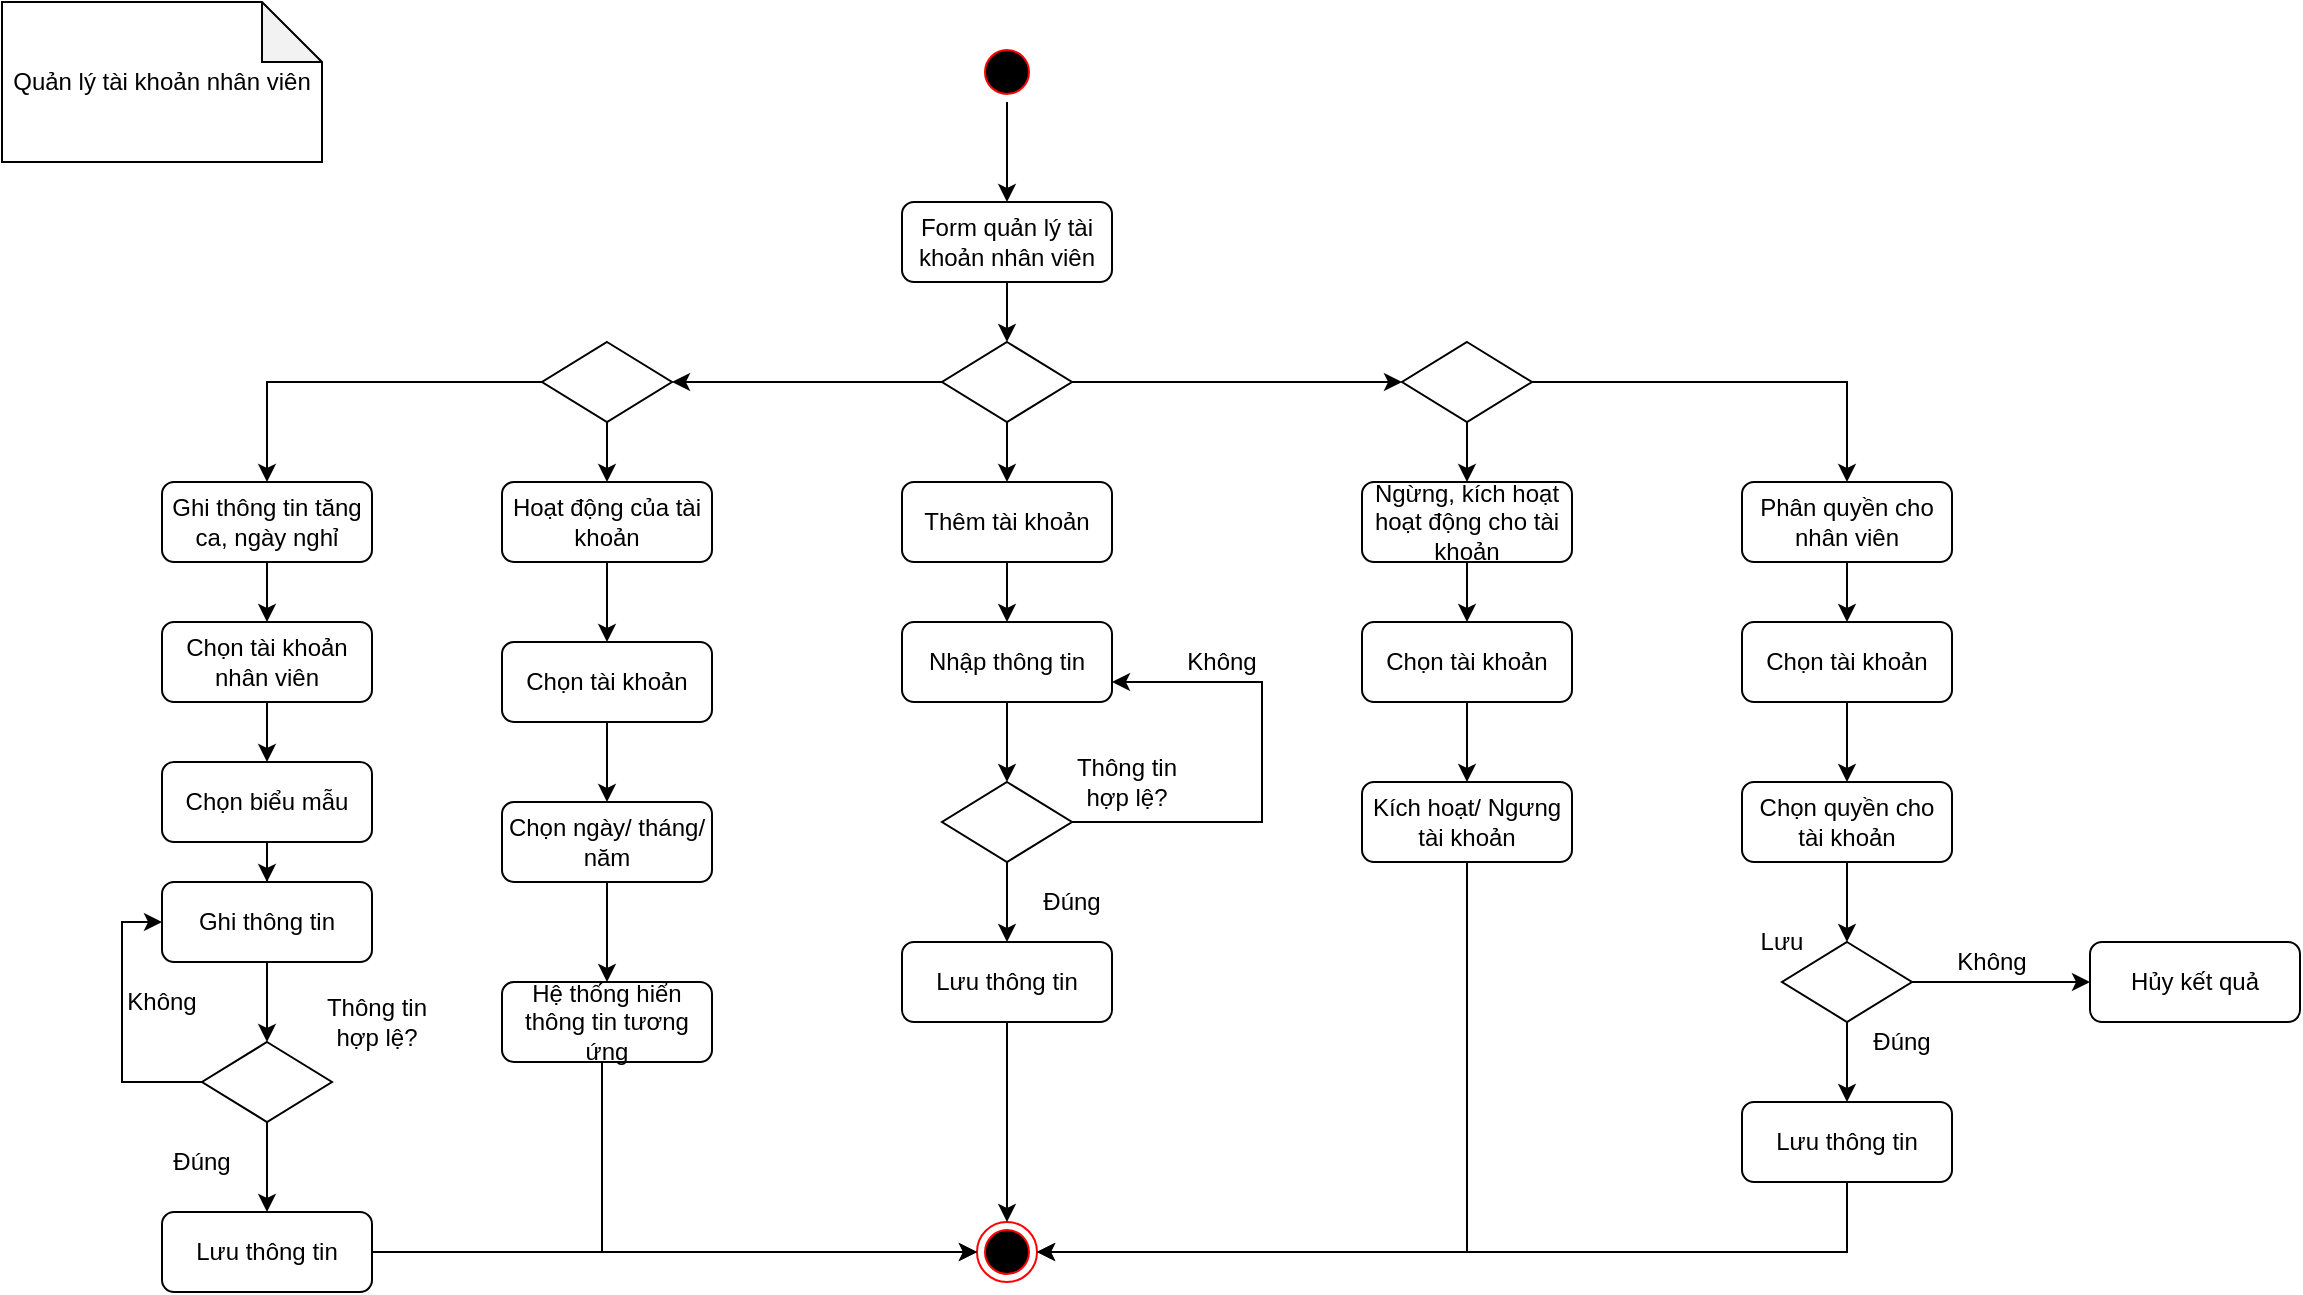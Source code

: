 <mxfile version="13.9.9" type="device"><diagram name="Page-1" id="e7e014a7-5840-1c2e-5031-d8a46d1fe8dd"><mxGraphModel dx="1092" dy="495" grid="1" gridSize="10" guides="1" tooltips="1" connect="1" arrows="1" fold="1" page="1" pageScale="1" pageWidth="1169" pageHeight="826" background="#ffffff" math="0" shadow="0"><root><mxCell id="0"/><mxCell id="1" parent="0"/><mxCell id="q7l1xx5kAVfllZ6PnjyE-11" style="edgeStyle=orthogonalEdgeStyle;rounded=0;orthogonalLoop=1;jettySize=auto;html=1;" parent="1" source="5" target="oe2-ipfIPPVTRvUnXvWy-43" edge="1"><mxGeometry relative="1" as="geometry"/></mxCell><mxCell id="5" value="" style="ellipse;shape=startState;fillColor=#000000;strokeColor=#ff0000;" parent="1" vertex="1"><mxGeometry x="507.5" y="160" width="30" height="30" as="geometry"/></mxCell><mxCell id="oe2-ipfIPPVTRvUnXvWy-42" value="Quản lý tài khoản nhân viên" style="shape=note;whiteSpace=wrap;html=1;backgroundOutline=1;darkOpacity=0.05;rotation=0;" parent="1" vertex="1"><mxGeometry x="20" y="140" width="160" height="80" as="geometry"/></mxCell><mxCell id="oe2-ipfIPPVTRvUnXvWy-45" style="edgeStyle=orthogonalEdgeStyle;rounded=0;orthogonalLoop=1;jettySize=auto;html=1;entryX=0.5;entryY=0;entryDx=0;entryDy=0;" parent="1" source="oe2-ipfIPPVTRvUnXvWy-43" target="oe2-ipfIPPVTRvUnXvWy-44" edge="1"><mxGeometry relative="1" as="geometry"><Array as="points"><mxPoint x="523" y="310"/><mxPoint x="523" y="310"/></Array></mxGeometry></mxCell><mxCell id="oe2-ipfIPPVTRvUnXvWy-43" value="Form quản lý tài khoản nhân viên" style="rounded=1;whiteSpace=wrap;html=1;" parent="1" vertex="1"><mxGeometry x="470" y="240" width="105" height="40" as="geometry"/></mxCell><mxCell id="q7l1xx5kAVfllZ6PnjyE-14" style="edgeStyle=orthogonalEdgeStyle;rounded=0;orthogonalLoop=1;jettySize=auto;html=1;" parent="1" source="oe2-ipfIPPVTRvUnXvWy-44" target="q7l1xx5kAVfllZ6PnjyE-13" edge="1"><mxGeometry relative="1" as="geometry"/></mxCell><mxCell id="q7l1xx5kAVfllZ6PnjyE-31" style="edgeStyle=orthogonalEdgeStyle;rounded=0;orthogonalLoop=1;jettySize=auto;html=1;" parent="1" source="oe2-ipfIPPVTRvUnXvWy-44" target="q7l1xx5kAVfllZ6PnjyE-30" edge="1"><mxGeometry relative="1" as="geometry"/></mxCell><mxCell id="q7l1xx5kAVfllZ6PnjyE-38" style="edgeStyle=orthogonalEdgeStyle;rounded=0;orthogonalLoop=1;jettySize=auto;html=1;" parent="1" source="oe2-ipfIPPVTRvUnXvWy-44" target="q7l1xx5kAVfllZ6PnjyE-34" edge="1"><mxGeometry relative="1" as="geometry"/></mxCell><mxCell id="oe2-ipfIPPVTRvUnXvWy-44" value="" style="rhombus;whiteSpace=wrap;html=1;" parent="1" vertex="1"><mxGeometry x="490" y="310" width="65" height="40" as="geometry"/></mxCell><mxCell id="oe2-ipfIPPVTRvUnXvWy-100" value="" style="ellipse;html=1;shape=endState;fillColor=#000000;strokeColor=#ff0000;" parent="1" vertex="1"><mxGeometry x="507.5" y="750" width="30" height="30" as="geometry"/></mxCell><mxCell id="q7l1xx5kAVfllZ6PnjyE-83" style="edgeStyle=orthogonalEdgeStyle;rounded=0;orthogonalLoop=1;jettySize=auto;html=1;" parent="1" source="q7l1xx5kAVfllZ6PnjyE-6" target="q7l1xx5kAVfllZ6PnjyE-82" edge="1"><mxGeometry relative="1" as="geometry"/></mxCell><mxCell id="q7l1xx5kAVfllZ6PnjyE-6" value="Ghi thông tin tăng ca, ngày nghỉ" style="rounded=1;whiteSpace=wrap;html=1;" parent="1" vertex="1"><mxGeometry x="100" y="380" width="105" height="40" as="geometry"/></mxCell><mxCell id="q7l1xx5kAVfllZ6PnjyE-59" style="edgeStyle=orthogonalEdgeStyle;rounded=0;orthogonalLoop=1;jettySize=auto;html=1;" parent="1" source="q7l1xx5kAVfllZ6PnjyE-7" target="q7l1xx5kAVfllZ6PnjyE-58" edge="1"><mxGeometry relative="1" as="geometry"/></mxCell><mxCell id="q7l1xx5kAVfllZ6PnjyE-7" value="Phân quyền cho nhân viên" style="rounded=1;whiteSpace=wrap;html=1;" parent="1" vertex="1"><mxGeometry x="890" y="380" width="105" height="40" as="geometry"/></mxCell><mxCell id="q7l1xx5kAVfllZ6PnjyE-40" style="edgeStyle=orthogonalEdgeStyle;rounded=0;orthogonalLoop=1;jettySize=auto;html=1;" parent="1" source="q7l1xx5kAVfllZ6PnjyE-8" target="q7l1xx5kAVfllZ6PnjyE-39" edge="1"><mxGeometry relative="1" as="geometry"/></mxCell><mxCell id="q7l1xx5kAVfllZ6PnjyE-8" value="Ngừng, kích hoạt hoạt động cho tài khoản" style="rounded=1;whiteSpace=wrap;html=1;" parent="1" vertex="1"><mxGeometry x="700" y="380" width="105" height="40" as="geometry"/></mxCell><mxCell id="q7l1xx5kAVfllZ6PnjyE-76" style="edgeStyle=orthogonalEdgeStyle;rounded=0;orthogonalLoop=1;jettySize=auto;html=1;" parent="1" source="q7l1xx5kAVfllZ6PnjyE-9" target="q7l1xx5kAVfllZ6PnjyE-75" edge="1"><mxGeometry relative="1" as="geometry"/></mxCell><mxCell id="q7l1xx5kAVfllZ6PnjyE-9" value="Hoạt động của tài khoản" style="rounded=1;whiteSpace=wrap;html=1;" parent="1" vertex="1"><mxGeometry x="270" y="380" width="105" height="40" as="geometry"/></mxCell><mxCell id="q7l1xx5kAVfllZ6PnjyE-16" style="edgeStyle=orthogonalEdgeStyle;rounded=0;orthogonalLoop=1;jettySize=auto;html=1;" parent="1" source="q7l1xx5kAVfllZ6PnjyE-13" target="q7l1xx5kAVfllZ6PnjyE-15" edge="1"><mxGeometry relative="1" as="geometry"/></mxCell><mxCell id="q7l1xx5kAVfllZ6PnjyE-13" value="Thêm tài khoản" style="rounded=1;whiteSpace=wrap;html=1;" parent="1" vertex="1"><mxGeometry x="470" y="380" width="105" height="40" as="geometry"/></mxCell><mxCell id="q7l1xx5kAVfllZ6PnjyE-20" style="edgeStyle=orthogonalEdgeStyle;rounded=0;orthogonalLoop=1;jettySize=auto;html=1;" parent="1" source="q7l1xx5kAVfllZ6PnjyE-15" target="q7l1xx5kAVfllZ6PnjyE-19" edge="1"><mxGeometry relative="1" as="geometry"/></mxCell><mxCell id="q7l1xx5kAVfllZ6PnjyE-15" value="Nhập thông tin" style="rounded=1;whiteSpace=wrap;html=1;" parent="1" vertex="1"><mxGeometry x="470" y="450" width="105" height="40" as="geometry"/></mxCell><mxCell id="q7l1xx5kAVfllZ6PnjyE-22" style="edgeStyle=orthogonalEdgeStyle;rounded=0;orthogonalLoop=1;jettySize=auto;html=1;entryX=1;entryY=0.75;entryDx=0;entryDy=0;" parent="1" source="q7l1xx5kAVfllZ6PnjyE-19" target="q7l1xx5kAVfllZ6PnjyE-15" edge="1"><mxGeometry relative="1" as="geometry"><Array as="points"><mxPoint x="650" y="550"/><mxPoint x="650" y="480"/></Array></mxGeometry></mxCell><mxCell id="q7l1xx5kAVfllZ6PnjyE-26" style="edgeStyle=orthogonalEdgeStyle;rounded=0;orthogonalLoop=1;jettySize=auto;html=1;" parent="1" source="q7l1xx5kAVfllZ6PnjyE-19" target="q7l1xx5kAVfllZ6PnjyE-25" edge="1"><mxGeometry relative="1" as="geometry"/></mxCell><mxCell id="q7l1xx5kAVfllZ6PnjyE-19" value="" style="rhombus;whiteSpace=wrap;html=1;" parent="1" vertex="1"><mxGeometry x="490" y="530" width="65" height="40" as="geometry"/></mxCell><mxCell id="q7l1xx5kAVfllZ6PnjyE-21" value="Thông tin hợp lệ?" style="text;html=1;strokeColor=none;fillColor=none;align=center;verticalAlign=middle;whiteSpace=wrap;rounded=0;" parent="1" vertex="1"><mxGeometry x="545" y="520" width="75" height="20" as="geometry"/></mxCell><mxCell id="q7l1xx5kAVfllZ6PnjyE-23" value="Không" style="text;html=1;strokeColor=none;fillColor=none;align=center;verticalAlign=middle;whiteSpace=wrap;rounded=0;" parent="1" vertex="1"><mxGeometry x="610" y="460" width="40" height="20" as="geometry"/></mxCell><mxCell id="q7l1xx5kAVfllZ6PnjyE-24" value="Đúng" style="text;html=1;strokeColor=none;fillColor=none;align=center;verticalAlign=middle;whiteSpace=wrap;rounded=0;" parent="1" vertex="1"><mxGeometry x="535" y="580" width="40" height="20" as="geometry"/></mxCell><mxCell id="q7l1xx5kAVfllZ6PnjyE-28" style="edgeStyle=orthogonalEdgeStyle;rounded=0;orthogonalLoop=1;jettySize=auto;html=1;" parent="1" source="q7l1xx5kAVfllZ6PnjyE-25" target="oe2-ipfIPPVTRvUnXvWy-100" edge="1"><mxGeometry relative="1" as="geometry"/></mxCell><mxCell id="q7l1xx5kAVfllZ6PnjyE-25" value="Lưu thông tin" style="rounded=1;whiteSpace=wrap;html=1;" parent="1" vertex="1"><mxGeometry x="470" y="610" width="105" height="40" as="geometry"/></mxCell><mxCell id="q7l1xx5kAVfllZ6PnjyE-32" style="edgeStyle=orthogonalEdgeStyle;rounded=0;orthogonalLoop=1;jettySize=auto;html=1;" parent="1" source="q7l1xx5kAVfllZ6PnjyE-30" target="q7l1xx5kAVfllZ6PnjyE-8" edge="1"><mxGeometry relative="1" as="geometry"/></mxCell><mxCell id="q7l1xx5kAVfllZ6PnjyE-33" style="edgeStyle=orthogonalEdgeStyle;rounded=0;orthogonalLoop=1;jettySize=auto;html=1;" parent="1" source="q7l1xx5kAVfllZ6PnjyE-30" target="q7l1xx5kAVfllZ6PnjyE-7" edge="1"><mxGeometry relative="1" as="geometry"/></mxCell><mxCell id="q7l1xx5kAVfllZ6PnjyE-30" value="" style="rhombus;whiteSpace=wrap;html=1;" parent="1" vertex="1"><mxGeometry x="720" y="310" width="65" height="40" as="geometry"/></mxCell><mxCell id="q7l1xx5kAVfllZ6PnjyE-35" style="edgeStyle=orthogonalEdgeStyle;rounded=0;orthogonalLoop=1;jettySize=auto;html=1;" parent="1" source="q7l1xx5kAVfllZ6PnjyE-34" target="q7l1xx5kAVfllZ6PnjyE-9" edge="1"><mxGeometry relative="1" as="geometry"/></mxCell><mxCell id="q7l1xx5kAVfllZ6PnjyE-36" style="edgeStyle=orthogonalEdgeStyle;rounded=0;orthogonalLoop=1;jettySize=auto;html=1;" parent="1" source="q7l1xx5kAVfllZ6PnjyE-34" target="q7l1xx5kAVfllZ6PnjyE-6" edge="1"><mxGeometry relative="1" as="geometry"/></mxCell><mxCell id="q7l1xx5kAVfllZ6PnjyE-34" value="" style="rhombus;whiteSpace=wrap;html=1;" parent="1" vertex="1"><mxGeometry x="290" y="310" width="65" height="40" as="geometry"/></mxCell><mxCell id="q7l1xx5kAVfllZ6PnjyE-42" style="edgeStyle=orthogonalEdgeStyle;rounded=0;orthogonalLoop=1;jettySize=auto;html=1;" parent="1" source="q7l1xx5kAVfllZ6PnjyE-39" target="q7l1xx5kAVfllZ6PnjyE-41" edge="1"><mxGeometry relative="1" as="geometry"/></mxCell><mxCell id="q7l1xx5kAVfllZ6PnjyE-39" value="Chọn tài khoản" style="rounded=1;whiteSpace=wrap;html=1;" parent="1" vertex="1"><mxGeometry x="700" y="450" width="105" height="40" as="geometry"/></mxCell><mxCell id="q7l1xx5kAVfllZ6PnjyE-57" style="edgeStyle=orthogonalEdgeStyle;rounded=0;orthogonalLoop=1;jettySize=auto;html=1;" parent="1" source="q7l1xx5kAVfllZ6PnjyE-41" target="oe2-ipfIPPVTRvUnXvWy-100" edge="1"><mxGeometry relative="1" as="geometry"><Array as="points"><mxPoint x="753" y="765"/></Array></mxGeometry></mxCell><mxCell id="q7l1xx5kAVfllZ6PnjyE-41" value="Kích hoạt/ Ngưng tài khoản" style="rounded=1;whiteSpace=wrap;html=1;" parent="1" vertex="1"><mxGeometry x="700" y="530" width="105" height="40" as="geometry"/></mxCell><mxCell id="q7l1xx5kAVfllZ6PnjyE-61" style="edgeStyle=orthogonalEdgeStyle;rounded=0;orthogonalLoop=1;jettySize=auto;html=1;" parent="1" source="q7l1xx5kAVfllZ6PnjyE-58" target="q7l1xx5kAVfllZ6PnjyE-60" edge="1"><mxGeometry relative="1" as="geometry"/></mxCell><mxCell id="q7l1xx5kAVfllZ6PnjyE-58" value="Chọn tài khoản" style="rounded=1;whiteSpace=wrap;html=1;" parent="1" vertex="1"><mxGeometry x="890" y="450" width="105" height="40" as="geometry"/></mxCell><mxCell id="q7l1xx5kAVfllZ6PnjyE-63" style="edgeStyle=orthogonalEdgeStyle;rounded=0;orthogonalLoop=1;jettySize=auto;html=1;" parent="1" source="q7l1xx5kAVfllZ6PnjyE-60" target="q7l1xx5kAVfllZ6PnjyE-62" edge="1"><mxGeometry relative="1" as="geometry"/></mxCell><mxCell id="q7l1xx5kAVfllZ6PnjyE-60" value="Chọn quyền cho tài khoản" style="rounded=1;whiteSpace=wrap;html=1;" parent="1" vertex="1"><mxGeometry x="890" y="530" width="105" height="40" as="geometry"/></mxCell><mxCell id="q7l1xx5kAVfllZ6PnjyE-69" style="edgeStyle=orthogonalEdgeStyle;rounded=0;orthogonalLoop=1;jettySize=auto;html=1;" parent="1" source="q7l1xx5kAVfllZ6PnjyE-62" target="q7l1xx5kAVfllZ6PnjyE-68" edge="1"><mxGeometry relative="1" as="geometry"/></mxCell><mxCell id="q7l1xx5kAVfllZ6PnjyE-72" style="edgeStyle=orthogonalEdgeStyle;rounded=0;orthogonalLoop=1;jettySize=auto;html=1;" parent="1" source="q7l1xx5kAVfllZ6PnjyE-62" target="q7l1xx5kAVfllZ6PnjyE-74" edge="1"><mxGeometry relative="1" as="geometry"><mxPoint x="1080" y="630" as="targetPoint"/></mxGeometry></mxCell><mxCell id="q7l1xx5kAVfllZ6PnjyE-62" value="" style="rhombus;whiteSpace=wrap;html=1;" parent="1" vertex="1"><mxGeometry x="910" y="610" width="65" height="40" as="geometry"/></mxCell><mxCell id="q7l1xx5kAVfllZ6PnjyE-66" value="Lưu" style="text;html=1;strokeColor=none;fillColor=none;align=center;verticalAlign=middle;whiteSpace=wrap;rounded=0;" parent="1" vertex="1"><mxGeometry x="890" y="600" width="40" height="20" as="geometry"/></mxCell><mxCell id="q7l1xx5kAVfllZ6PnjyE-70" style="edgeStyle=orthogonalEdgeStyle;rounded=0;orthogonalLoop=1;jettySize=auto;html=1;" parent="1" source="q7l1xx5kAVfllZ6PnjyE-68" target="oe2-ipfIPPVTRvUnXvWy-100" edge="1"><mxGeometry relative="1" as="geometry"><Array as="points"><mxPoint x="943" y="765"/></Array></mxGeometry></mxCell><mxCell id="q7l1xx5kAVfllZ6PnjyE-68" value="Lưu thông tin" style="rounded=1;whiteSpace=wrap;html=1;" parent="1" vertex="1"><mxGeometry x="890" y="690" width="105" height="40" as="geometry"/></mxCell><mxCell id="q7l1xx5kAVfllZ6PnjyE-71" value="Đúng" style="text;html=1;strokeColor=none;fillColor=none;align=center;verticalAlign=middle;whiteSpace=wrap;rounded=0;" parent="1" vertex="1"><mxGeometry x="950" y="650" width="40" height="20" as="geometry"/></mxCell><mxCell id="q7l1xx5kAVfllZ6PnjyE-73" value="Không" style="text;html=1;strokeColor=none;fillColor=none;align=center;verticalAlign=middle;whiteSpace=wrap;rounded=0;" parent="1" vertex="1"><mxGeometry x="995" y="610" width="40" height="20" as="geometry"/></mxCell><mxCell id="q7l1xx5kAVfllZ6PnjyE-74" value="Hủy kết quả" style="rounded=1;whiteSpace=wrap;html=1;" parent="1" vertex="1"><mxGeometry x="1064" y="610" width="105" height="40" as="geometry"/></mxCell><mxCell id="q7l1xx5kAVfllZ6PnjyE-78" style="edgeStyle=orthogonalEdgeStyle;rounded=0;orthogonalLoop=1;jettySize=auto;html=1;" parent="1" source="q7l1xx5kAVfllZ6PnjyE-75" target="q7l1xx5kAVfllZ6PnjyE-77" edge="1"><mxGeometry relative="1" as="geometry"/></mxCell><mxCell id="q7l1xx5kAVfllZ6PnjyE-75" value="Chọn tài khoản" style="rounded=1;whiteSpace=wrap;html=1;" parent="1" vertex="1"><mxGeometry x="270" y="460" width="105" height="40" as="geometry"/></mxCell><mxCell id="q7l1xx5kAVfllZ6PnjyE-80" style="edgeStyle=orthogonalEdgeStyle;rounded=0;orthogonalLoop=1;jettySize=auto;html=1;" parent="1" source="q7l1xx5kAVfllZ6PnjyE-77" target="q7l1xx5kAVfllZ6PnjyE-79" edge="1"><mxGeometry relative="1" as="geometry"/></mxCell><mxCell id="q7l1xx5kAVfllZ6PnjyE-77" value="Chọn ngày/ tháng/ năm" style="rounded=1;whiteSpace=wrap;html=1;" parent="1" vertex="1"><mxGeometry x="270" y="540" width="105" height="40" as="geometry"/></mxCell><mxCell id="q7l1xx5kAVfllZ6PnjyE-81" style="edgeStyle=orthogonalEdgeStyle;rounded=0;orthogonalLoop=1;jettySize=auto;html=1;" parent="1" source="q7l1xx5kAVfllZ6PnjyE-79" target="oe2-ipfIPPVTRvUnXvWy-100" edge="1"><mxGeometry relative="1" as="geometry"><Array as="points"><mxPoint x="320" y="765"/></Array></mxGeometry></mxCell><mxCell id="q7l1xx5kAVfllZ6PnjyE-79" value="Hệ thống hiển thông tin tương ứng" style="rounded=1;whiteSpace=wrap;html=1;" parent="1" vertex="1"><mxGeometry x="270" y="630" width="105" height="40" as="geometry"/></mxCell><mxCell id="q7l1xx5kAVfllZ6PnjyE-85" style="edgeStyle=orthogonalEdgeStyle;rounded=0;orthogonalLoop=1;jettySize=auto;html=1;" parent="1" source="q7l1xx5kAVfllZ6PnjyE-82" target="q7l1xx5kAVfllZ6PnjyE-84" edge="1"><mxGeometry relative="1" as="geometry"/></mxCell><mxCell id="q7l1xx5kAVfllZ6PnjyE-82" value="Chọn tài khoản nhân viên" style="rounded=1;whiteSpace=wrap;html=1;" parent="1" vertex="1"><mxGeometry x="100" y="450" width="105" height="40" as="geometry"/></mxCell><mxCell id="q7l1xx5kAVfllZ6PnjyE-90" style="edgeStyle=orthogonalEdgeStyle;rounded=0;orthogonalLoop=1;jettySize=auto;html=1;" parent="1" source="q7l1xx5kAVfllZ6PnjyE-84" target="q7l1xx5kAVfllZ6PnjyE-89" edge="1"><mxGeometry relative="1" as="geometry"/></mxCell><mxCell id="q7l1xx5kAVfllZ6PnjyE-84" value="Chọn biểu mẫu" style="rounded=1;whiteSpace=wrap;html=1;" parent="1" vertex="1"><mxGeometry x="100" y="520" width="105" height="40" as="geometry"/></mxCell><mxCell id="q7l1xx5kAVfllZ6PnjyE-93" style="edgeStyle=orthogonalEdgeStyle;rounded=0;orthogonalLoop=1;jettySize=auto;html=1;" parent="1" source="q7l1xx5kAVfllZ6PnjyE-89" target="q7l1xx5kAVfllZ6PnjyE-91" edge="1"><mxGeometry relative="1" as="geometry"/></mxCell><mxCell id="q7l1xx5kAVfllZ6PnjyE-89" value="Ghi thông tin" style="rounded=1;whiteSpace=wrap;html=1;" parent="1" vertex="1"><mxGeometry x="100" y="580" width="105" height="40" as="geometry"/></mxCell><mxCell id="q7l1xx5kAVfllZ6PnjyE-94" style="edgeStyle=orthogonalEdgeStyle;rounded=0;orthogonalLoop=1;jettySize=auto;html=1;entryX=0;entryY=0.5;entryDx=0;entryDy=0;" parent="1" source="q7l1xx5kAVfllZ6PnjyE-91" target="q7l1xx5kAVfllZ6PnjyE-89" edge="1"><mxGeometry relative="1" as="geometry"><Array as="points"><mxPoint x="80" y="680"/><mxPoint x="80" y="600"/></Array></mxGeometry></mxCell><mxCell id="q7l1xx5kAVfllZ6PnjyE-98" style="edgeStyle=orthogonalEdgeStyle;rounded=0;orthogonalLoop=1;jettySize=auto;html=1;entryX=0.5;entryY=0;entryDx=0;entryDy=0;" parent="1" source="q7l1xx5kAVfllZ6PnjyE-91" target="q7l1xx5kAVfllZ6PnjyE-97" edge="1"><mxGeometry relative="1" as="geometry"/></mxCell><mxCell id="q7l1xx5kAVfllZ6PnjyE-91" value="" style="rhombus;whiteSpace=wrap;html=1;" parent="1" vertex="1"><mxGeometry x="120" y="660" width="65" height="40" as="geometry"/></mxCell><mxCell id="q7l1xx5kAVfllZ6PnjyE-92" value="Thông tin hợp lệ?" style="text;html=1;strokeColor=none;fillColor=none;align=center;verticalAlign=middle;whiteSpace=wrap;rounded=0;" parent="1" vertex="1"><mxGeometry x="170" y="640" width="75" height="20" as="geometry"/></mxCell><mxCell id="q7l1xx5kAVfllZ6PnjyE-95" value="Không" style="text;html=1;strokeColor=none;fillColor=none;align=center;verticalAlign=middle;whiteSpace=wrap;rounded=0;" parent="1" vertex="1"><mxGeometry x="80" y="630" width="40" height="20" as="geometry"/></mxCell><mxCell id="q7l1xx5kAVfllZ6PnjyE-96" value="Đúng" style="text;html=1;strokeColor=none;fillColor=none;align=center;verticalAlign=middle;whiteSpace=wrap;rounded=0;" parent="1" vertex="1"><mxGeometry x="100" y="710" width="40" height="20" as="geometry"/></mxCell><mxCell id="q7l1xx5kAVfllZ6PnjyE-99" style="edgeStyle=orthogonalEdgeStyle;rounded=0;orthogonalLoop=1;jettySize=auto;html=1;" parent="1" source="q7l1xx5kAVfllZ6PnjyE-97" target="oe2-ipfIPPVTRvUnXvWy-100" edge="1"><mxGeometry relative="1" as="geometry"/></mxCell><mxCell id="q7l1xx5kAVfllZ6PnjyE-97" value="Lưu thông tin" style="rounded=1;whiteSpace=wrap;html=1;" parent="1" vertex="1"><mxGeometry x="100" y="745" width="105" height="40" as="geometry"/></mxCell></root></mxGraphModel></diagram></mxfile>